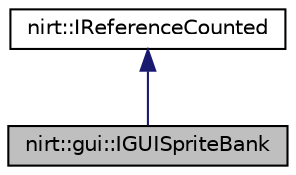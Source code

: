 digraph "nirt::gui::IGUISpriteBank"
{
 // LATEX_PDF_SIZE
  edge [fontname="Helvetica",fontsize="10",labelfontname="Helvetica",labelfontsize="10"];
  node [fontname="Helvetica",fontsize="10",shape=record];
  Node1 [label="nirt::gui::IGUISpriteBank",height=0.2,width=0.4,color="black", fillcolor="grey75", style="filled", fontcolor="black",tooltip="Sprite bank interface."];
  Node2 -> Node1 [dir="back",color="midnightblue",fontsize="10",style="solid",fontname="Helvetica"];
  Node2 [label="nirt::IReferenceCounted",height=0.2,width=0.4,color="black", fillcolor="white", style="filled",URL="$classnirt_1_1IReferenceCounted.html",tooltip="Base class of most objects of the Nirtcpp Engine."];
}
